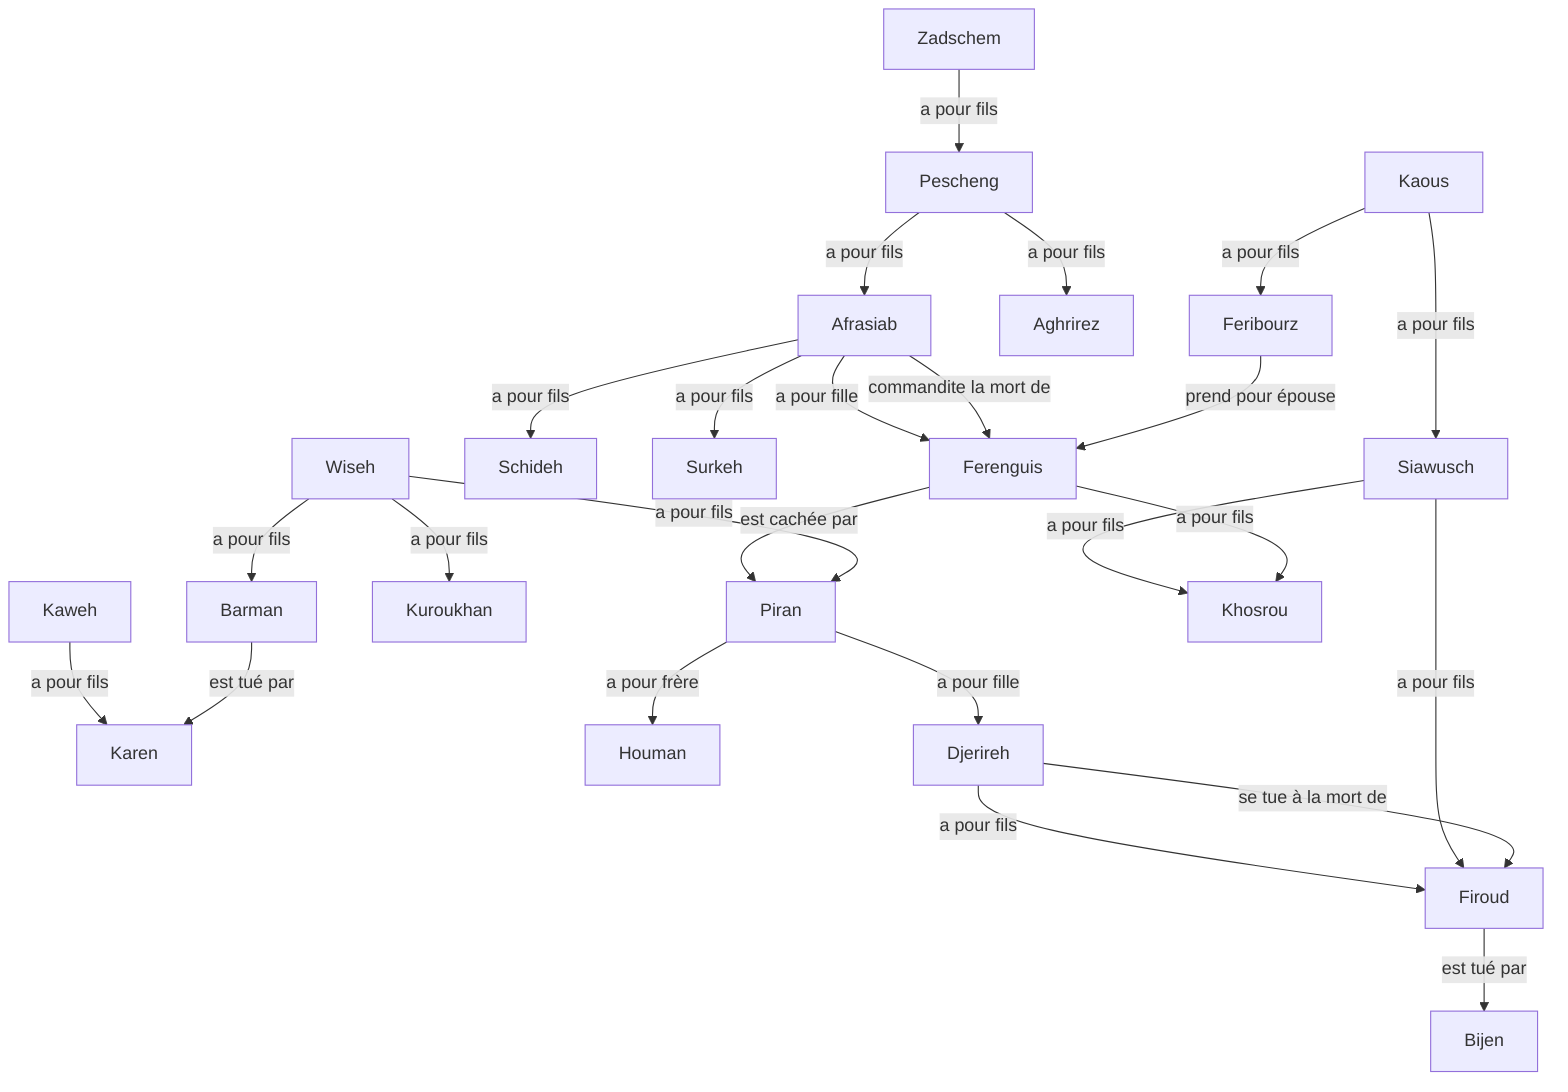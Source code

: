 graph TD
Zadschem --a pour fils--> Pescheng
Pescheng --a pour fils--> Afrasiab
Pescheng --a pour fils--> Aghrirez
Afrasiab --a pour fille--> Ferenguis
Afrasiab --a pour fils--> Schideh
Afrasiab --a pour fils--> Surkeh
Afrasiab --commandite la mort de--> Ferenguis
Ferenguis --est cachée par --> Piran
Kaweh --a pour fils--> Karen
Wiseh --a pour fils--> Piran
Wiseh --a pour fils--> Kuroukhan
Wiseh --a pour fils--> Barman
Barman --est tué par--> Karen
Piran --a pour frère-->Houman
Piran --a pour fille--> Djerireh
Kaous --a pour fils--> Feribourz
Kaous --a pour fils--> Siawusch
Siawusch --a pour fils--> Khosrou
Ferenguis --a pour fils--> Khosrou
Djerireh --a pour fils--> Firoud
Siawusch --a pour fils--> Firoud
Djerireh --se tue à la mort de--> Firoud
Firoud --est tué par--> Bijen
Feribourz --prend pour épouse --> Ferenguis